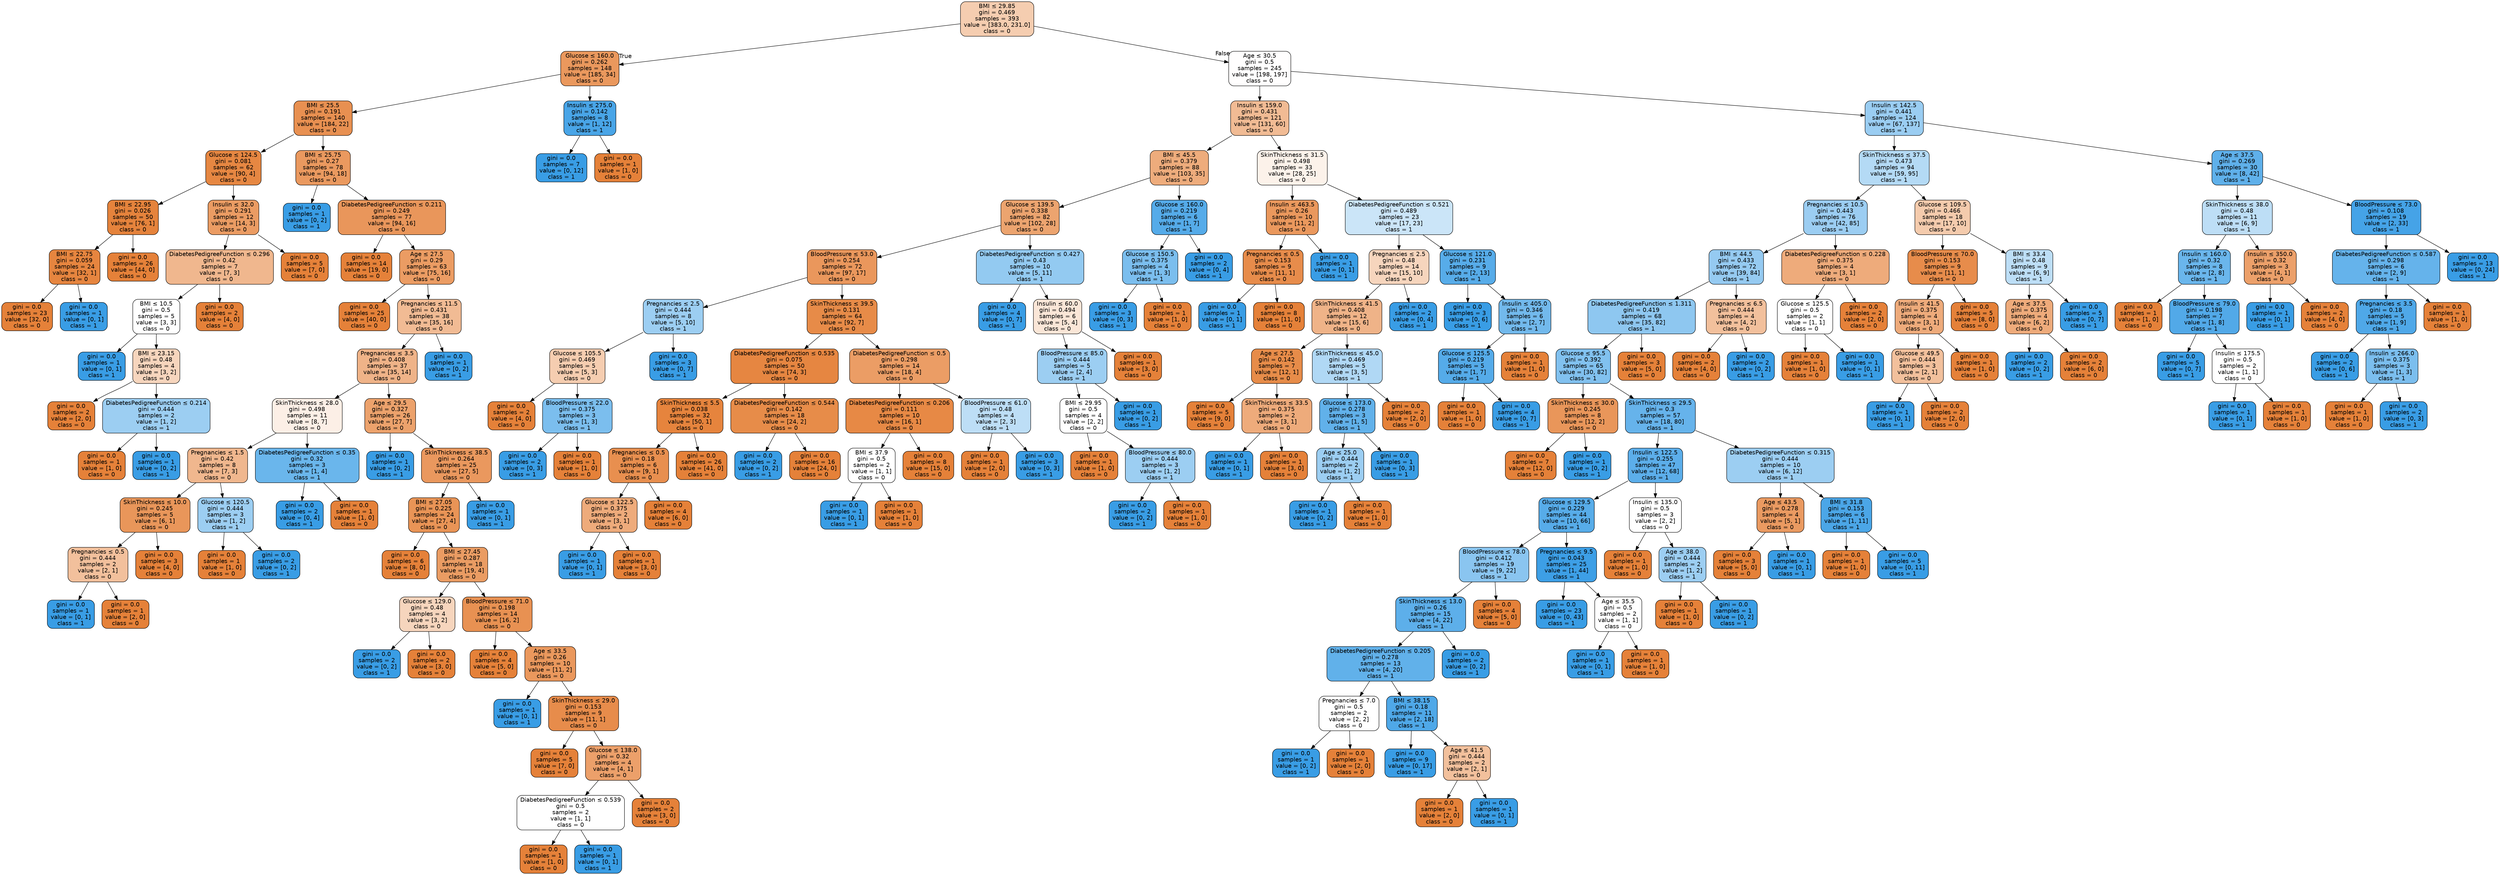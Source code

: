 digraph Tree {
node [shape=box, style="filled, rounded", color="black", fontname="helvetica"] ;
edge [fontname="helvetica"] ;
0 [label=<BMI &le; 29.85<br/>gini = 0.469<br/>samples = 393<br/>value = [383.0, 231.0]<br/>class = 0>, fillcolor="#f5cdb0"] ;
1 [label=<Glucose &le; 160.0<br/>gini = 0.262<br/>samples = 148<br/>value = [185, 34]<br/>class = 0>, fillcolor="#ea985d"] ;
0 -> 1 [labeldistance=2.5, labelangle=45, headlabel="True"] ;
2 [label=<BMI &le; 25.5<br/>gini = 0.191<br/>samples = 140<br/>value = [184, 22]<br/>class = 0>, fillcolor="#e89051"] ;
1 -> 2 ;
3 [label=<Glucose &le; 124.5<br/>gini = 0.081<br/>samples = 62<br/>value = [90, 4]<br/>class = 0>, fillcolor="#e68742"] ;
2 -> 3 ;
4 [label=<BMI &le; 22.95<br/>gini = 0.026<br/>samples = 50<br/>value = [76, 1]<br/>class = 0>, fillcolor="#e5833c"] ;
3 -> 4 ;
5 [label=<BMI &le; 22.75<br/>gini = 0.059<br/>samples = 24<br/>value = [32, 1]<br/>class = 0>, fillcolor="#e6853f"] ;
4 -> 5 ;
6 [label=<gini = 0.0<br/>samples = 23<br/>value = [32, 0]<br/>class = 0>, fillcolor="#e58139"] ;
5 -> 6 ;
7 [label=<gini = 0.0<br/>samples = 1<br/>value = [0, 1]<br/>class = 1>, fillcolor="#399de5"] ;
5 -> 7 ;
8 [label=<gini = 0.0<br/>samples = 26<br/>value = [44, 0]<br/>class = 0>, fillcolor="#e58139"] ;
4 -> 8 ;
9 [label=<Insulin &le; 32.0<br/>gini = 0.291<br/>samples = 12<br/>value = [14, 3]<br/>class = 0>, fillcolor="#eb9c63"] ;
3 -> 9 ;
10 [label=<DiabetesPedigreeFunction &le; 0.296<br/>gini = 0.42<br/>samples = 7<br/>value = [7, 3]<br/>class = 0>, fillcolor="#f0b78e"] ;
9 -> 10 ;
11 [label=<BMI &le; 10.5<br/>gini = 0.5<br/>samples = 5<br/>value = [3, 3]<br/>class = 0>, fillcolor="#ffffff"] ;
10 -> 11 ;
12 [label=<gini = 0.0<br/>samples = 1<br/>value = [0, 1]<br/>class = 1>, fillcolor="#399de5"] ;
11 -> 12 ;
13 [label=<BMI &le; 23.15<br/>gini = 0.48<br/>samples = 4<br/>value = [3, 2]<br/>class = 0>, fillcolor="#f6d5bd"] ;
11 -> 13 ;
14 [label=<gini = 0.0<br/>samples = 2<br/>value = [2, 0]<br/>class = 0>, fillcolor="#e58139"] ;
13 -> 14 ;
15 [label=<DiabetesPedigreeFunction &le; 0.214<br/>gini = 0.444<br/>samples = 2<br/>value = [1, 2]<br/>class = 1>, fillcolor="#9ccef2"] ;
13 -> 15 ;
16 [label=<gini = 0.0<br/>samples = 1<br/>value = [1, 0]<br/>class = 0>, fillcolor="#e58139"] ;
15 -> 16 ;
17 [label=<gini = 0.0<br/>samples = 1<br/>value = [0, 2]<br/>class = 1>, fillcolor="#399de5"] ;
15 -> 17 ;
18 [label=<gini = 0.0<br/>samples = 2<br/>value = [4, 0]<br/>class = 0>, fillcolor="#e58139"] ;
10 -> 18 ;
19 [label=<gini = 0.0<br/>samples = 5<br/>value = [7, 0]<br/>class = 0>, fillcolor="#e58139"] ;
9 -> 19 ;
20 [label=<BMI &le; 25.75<br/>gini = 0.27<br/>samples = 78<br/>value = [94, 18]<br/>class = 0>, fillcolor="#ea995f"] ;
2 -> 20 ;
21 [label=<gini = 0.0<br/>samples = 1<br/>value = [0, 2]<br/>class = 1>, fillcolor="#399de5"] ;
20 -> 21 ;
22 [label=<DiabetesPedigreeFunction &le; 0.211<br/>gini = 0.249<br/>samples = 77<br/>value = [94, 16]<br/>class = 0>, fillcolor="#e9965b"] ;
20 -> 22 ;
23 [label=<gini = 0.0<br/>samples = 14<br/>value = [19, 0]<br/>class = 0>, fillcolor="#e58139"] ;
22 -> 23 ;
24 [label=<Age &le; 27.5<br/>gini = 0.29<br/>samples = 63<br/>value = [75, 16]<br/>class = 0>, fillcolor="#eb9c63"] ;
22 -> 24 ;
25 [label=<gini = 0.0<br/>samples = 25<br/>value = [40, 0]<br/>class = 0>, fillcolor="#e58139"] ;
24 -> 25 ;
26 [label=<Pregnancies &le; 11.5<br/>gini = 0.431<br/>samples = 38<br/>value = [35, 16]<br/>class = 0>, fillcolor="#f1bb94"] ;
24 -> 26 ;
27 [label=<Pregnancies &le; 3.5<br/>gini = 0.408<br/>samples = 37<br/>value = [35, 14]<br/>class = 0>, fillcolor="#efb388"] ;
26 -> 27 ;
28 [label=<SkinThickness &le; 28.0<br/>gini = 0.498<br/>samples = 11<br/>value = [8, 7]<br/>class = 0>, fillcolor="#fcefe6"] ;
27 -> 28 ;
29 [label=<Pregnancies &le; 1.5<br/>gini = 0.42<br/>samples = 8<br/>value = [7, 3]<br/>class = 0>, fillcolor="#f0b78e"] ;
28 -> 29 ;
30 [label=<SkinThickness &le; 10.0<br/>gini = 0.245<br/>samples = 5<br/>value = [6, 1]<br/>class = 0>, fillcolor="#e9965a"] ;
29 -> 30 ;
31 [label=<Pregnancies &le; 0.5<br/>gini = 0.444<br/>samples = 2<br/>value = [2, 1]<br/>class = 0>, fillcolor="#f2c09c"] ;
30 -> 31 ;
32 [label=<gini = 0.0<br/>samples = 1<br/>value = [0, 1]<br/>class = 1>, fillcolor="#399de5"] ;
31 -> 32 ;
33 [label=<gini = 0.0<br/>samples = 1<br/>value = [2, 0]<br/>class = 0>, fillcolor="#e58139"] ;
31 -> 33 ;
34 [label=<gini = 0.0<br/>samples = 3<br/>value = [4, 0]<br/>class = 0>, fillcolor="#e58139"] ;
30 -> 34 ;
35 [label=<Glucose &le; 120.5<br/>gini = 0.444<br/>samples = 3<br/>value = [1, 2]<br/>class = 1>, fillcolor="#9ccef2"] ;
29 -> 35 ;
36 [label=<gini = 0.0<br/>samples = 1<br/>value = [1, 0]<br/>class = 0>, fillcolor="#e58139"] ;
35 -> 36 ;
37 [label=<gini = 0.0<br/>samples = 2<br/>value = [0, 2]<br/>class = 1>, fillcolor="#399de5"] ;
35 -> 37 ;
38 [label=<DiabetesPedigreeFunction &le; 0.35<br/>gini = 0.32<br/>samples = 3<br/>value = [1, 4]<br/>class = 1>, fillcolor="#6ab6ec"] ;
28 -> 38 ;
39 [label=<gini = 0.0<br/>samples = 2<br/>value = [0, 4]<br/>class = 1>, fillcolor="#399de5"] ;
38 -> 39 ;
40 [label=<gini = 0.0<br/>samples = 1<br/>value = [1, 0]<br/>class = 0>, fillcolor="#e58139"] ;
38 -> 40 ;
41 [label=<Age &le; 29.5<br/>gini = 0.327<br/>samples = 26<br/>value = [27, 7]<br/>class = 0>, fillcolor="#eca26c"] ;
27 -> 41 ;
42 [label=<gini = 0.0<br/>samples = 1<br/>value = [0, 2]<br/>class = 1>, fillcolor="#399de5"] ;
41 -> 42 ;
43 [label=<SkinThickness &le; 38.5<br/>gini = 0.264<br/>samples = 25<br/>value = [27, 5]<br/>class = 0>, fillcolor="#ea985e"] ;
41 -> 43 ;
44 [label=<BMI &le; 27.05<br/>gini = 0.225<br/>samples = 24<br/>value = [27, 4]<br/>class = 0>, fillcolor="#e99456"] ;
43 -> 44 ;
45 [label=<gini = 0.0<br/>samples = 6<br/>value = [8, 0]<br/>class = 0>, fillcolor="#e58139"] ;
44 -> 45 ;
46 [label=<BMI &le; 27.45<br/>gini = 0.287<br/>samples = 18<br/>value = [19, 4]<br/>class = 0>, fillcolor="#ea9c63"] ;
44 -> 46 ;
47 [label=<Glucose &le; 129.0<br/>gini = 0.48<br/>samples = 4<br/>value = [3, 2]<br/>class = 0>, fillcolor="#f6d5bd"] ;
46 -> 47 ;
48 [label=<gini = 0.0<br/>samples = 2<br/>value = [0, 2]<br/>class = 1>, fillcolor="#399de5"] ;
47 -> 48 ;
49 [label=<gini = 0.0<br/>samples = 2<br/>value = [3, 0]<br/>class = 0>, fillcolor="#e58139"] ;
47 -> 49 ;
50 [label=<BloodPressure &le; 71.0<br/>gini = 0.198<br/>samples = 14<br/>value = [16, 2]<br/>class = 0>, fillcolor="#e89152"] ;
46 -> 50 ;
51 [label=<gini = 0.0<br/>samples = 4<br/>value = [5, 0]<br/>class = 0>, fillcolor="#e58139"] ;
50 -> 51 ;
52 [label=<Age &le; 33.5<br/>gini = 0.26<br/>samples = 10<br/>value = [11, 2]<br/>class = 0>, fillcolor="#ea985d"] ;
50 -> 52 ;
53 [label=<gini = 0.0<br/>samples = 1<br/>value = [0, 1]<br/>class = 1>, fillcolor="#399de5"] ;
52 -> 53 ;
54 [label=<SkinThickness &le; 29.0<br/>gini = 0.153<br/>samples = 9<br/>value = [11, 1]<br/>class = 0>, fillcolor="#e78c4b"] ;
52 -> 54 ;
55 [label=<gini = 0.0<br/>samples = 5<br/>value = [7, 0]<br/>class = 0>, fillcolor="#e58139"] ;
54 -> 55 ;
56 [label=<Glucose &le; 138.0<br/>gini = 0.32<br/>samples = 4<br/>value = [4, 1]<br/>class = 0>, fillcolor="#eca06a"] ;
54 -> 56 ;
57 [label=<DiabetesPedigreeFunction &le; 0.539<br/>gini = 0.5<br/>samples = 2<br/>value = [1, 1]<br/>class = 0>, fillcolor="#ffffff"] ;
56 -> 57 ;
58 [label=<gini = 0.0<br/>samples = 1<br/>value = [1, 0]<br/>class = 0>, fillcolor="#e58139"] ;
57 -> 58 ;
59 [label=<gini = 0.0<br/>samples = 1<br/>value = [0, 1]<br/>class = 1>, fillcolor="#399de5"] ;
57 -> 59 ;
60 [label=<gini = 0.0<br/>samples = 2<br/>value = [3, 0]<br/>class = 0>, fillcolor="#e58139"] ;
56 -> 60 ;
61 [label=<gini = 0.0<br/>samples = 1<br/>value = [0, 1]<br/>class = 1>, fillcolor="#399de5"] ;
43 -> 61 ;
62 [label=<gini = 0.0<br/>samples = 1<br/>value = [0, 2]<br/>class = 1>, fillcolor="#399de5"] ;
26 -> 62 ;
63 [label=<Insulin &le; 275.0<br/>gini = 0.142<br/>samples = 8<br/>value = [1, 12]<br/>class = 1>, fillcolor="#49a5e7"] ;
1 -> 63 ;
64 [label=<gini = 0.0<br/>samples = 7<br/>value = [0, 12]<br/>class = 1>, fillcolor="#399de5"] ;
63 -> 64 ;
65 [label=<gini = 0.0<br/>samples = 1<br/>value = [1, 0]<br/>class = 0>, fillcolor="#e58139"] ;
63 -> 65 ;
66 [label=<Age &le; 30.5<br/>gini = 0.5<br/>samples = 245<br/>value = [198, 197]<br/>class = 0>, fillcolor="#fffefe"] ;
0 -> 66 [labeldistance=2.5, labelangle=-45, headlabel="False"] ;
67 [label=<Insulin &le; 159.0<br/>gini = 0.431<br/>samples = 121<br/>value = [131, 60]<br/>class = 0>, fillcolor="#f1bb94"] ;
66 -> 67 ;
68 [label=<BMI &le; 45.5<br/>gini = 0.379<br/>samples = 88<br/>value = [103, 35]<br/>class = 0>, fillcolor="#eeac7c"] ;
67 -> 68 ;
69 [label=<Glucose &le; 139.5<br/>gini = 0.338<br/>samples = 82<br/>value = [102, 28]<br/>class = 0>, fillcolor="#eca46f"] ;
68 -> 69 ;
70 [label=<BloodPressure &le; 53.0<br/>gini = 0.254<br/>samples = 72<br/>value = [97, 17]<br/>class = 0>, fillcolor="#ea975c"] ;
69 -> 70 ;
71 [label=<Pregnancies &le; 2.5<br/>gini = 0.444<br/>samples = 8<br/>value = [5, 10]<br/>class = 1>, fillcolor="#9ccef2"] ;
70 -> 71 ;
72 [label=<Glucose &le; 105.5<br/>gini = 0.469<br/>samples = 5<br/>value = [5, 3]<br/>class = 0>, fillcolor="#f5cdb0"] ;
71 -> 72 ;
73 [label=<gini = 0.0<br/>samples = 2<br/>value = [4, 0]<br/>class = 0>, fillcolor="#e58139"] ;
72 -> 73 ;
74 [label=<BloodPressure &le; 22.0<br/>gini = 0.375<br/>samples = 3<br/>value = [1, 3]<br/>class = 1>, fillcolor="#7bbeee"] ;
72 -> 74 ;
75 [label=<gini = 0.0<br/>samples = 2<br/>value = [0, 3]<br/>class = 1>, fillcolor="#399de5"] ;
74 -> 75 ;
76 [label=<gini = 0.0<br/>samples = 1<br/>value = [1, 0]<br/>class = 0>, fillcolor="#e58139"] ;
74 -> 76 ;
77 [label=<gini = 0.0<br/>samples = 3<br/>value = [0, 7]<br/>class = 1>, fillcolor="#399de5"] ;
71 -> 77 ;
78 [label=<SkinThickness &le; 39.5<br/>gini = 0.131<br/>samples = 64<br/>value = [92, 7]<br/>class = 0>, fillcolor="#e78b48"] ;
70 -> 78 ;
79 [label=<DiabetesPedigreeFunction &le; 0.535<br/>gini = 0.075<br/>samples = 50<br/>value = [74, 3]<br/>class = 0>, fillcolor="#e68641"] ;
78 -> 79 ;
80 [label=<SkinThickness &le; 5.5<br/>gini = 0.038<br/>samples = 32<br/>value = [50, 1]<br/>class = 0>, fillcolor="#e6843d"] ;
79 -> 80 ;
81 [label=<Pregnancies &le; 0.5<br/>gini = 0.18<br/>samples = 6<br/>value = [9, 1]<br/>class = 0>, fillcolor="#e88f4f"] ;
80 -> 81 ;
82 [label=<Glucose &le; 122.5<br/>gini = 0.375<br/>samples = 2<br/>value = [3, 1]<br/>class = 0>, fillcolor="#eeab7b"] ;
81 -> 82 ;
83 [label=<gini = 0.0<br/>samples = 1<br/>value = [0, 1]<br/>class = 1>, fillcolor="#399de5"] ;
82 -> 83 ;
84 [label=<gini = 0.0<br/>samples = 1<br/>value = [3, 0]<br/>class = 0>, fillcolor="#e58139"] ;
82 -> 84 ;
85 [label=<gini = 0.0<br/>samples = 4<br/>value = [6, 0]<br/>class = 0>, fillcolor="#e58139"] ;
81 -> 85 ;
86 [label=<gini = 0.0<br/>samples = 26<br/>value = [41, 0]<br/>class = 0>, fillcolor="#e58139"] ;
80 -> 86 ;
87 [label=<DiabetesPedigreeFunction &le; 0.544<br/>gini = 0.142<br/>samples = 18<br/>value = [24, 2]<br/>class = 0>, fillcolor="#e78c49"] ;
79 -> 87 ;
88 [label=<gini = 0.0<br/>samples = 2<br/>value = [0, 2]<br/>class = 1>, fillcolor="#399de5"] ;
87 -> 88 ;
89 [label=<gini = 0.0<br/>samples = 16<br/>value = [24, 0]<br/>class = 0>, fillcolor="#e58139"] ;
87 -> 89 ;
90 [label=<DiabetesPedigreeFunction &le; 0.5<br/>gini = 0.298<br/>samples = 14<br/>value = [18, 4]<br/>class = 0>, fillcolor="#eb9d65"] ;
78 -> 90 ;
91 [label=<DiabetesPedigreeFunction &le; 0.206<br/>gini = 0.111<br/>samples = 10<br/>value = [16, 1]<br/>class = 0>, fillcolor="#e78945"] ;
90 -> 91 ;
92 [label=<BMI &le; 37.9<br/>gini = 0.5<br/>samples = 2<br/>value = [1, 1]<br/>class = 0>, fillcolor="#ffffff"] ;
91 -> 92 ;
93 [label=<gini = 0.0<br/>samples = 1<br/>value = [0, 1]<br/>class = 1>, fillcolor="#399de5"] ;
92 -> 93 ;
94 [label=<gini = 0.0<br/>samples = 1<br/>value = [1, 0]<br/>class = 0>, fillcolor="#e58139"] ;
92 -> 94 ;
95 [label=<gini = 0.0<br/>samples = 8<br/>value = [15, 0]<br/>class = 0>, fillcolor="#e58139"] ;
91 -> 95 ;
96 [label=<BloodPressure &le; 61.0<br/>gini = 0.48<br/>samples = 4<br/>value = [2, 3]<br/>class = 1>, fillcolor="#bddef6"] ;
90 -> 96 ;
97 [label=<gini = 0.0<br/>samples = 1<br/>value = [2, 0]<br/>class = 0>, fillcolor="#e58139"] ;
96 -> 97 ;
98 [label=<gini = 0.0<br/>samples = 3<br/>value = [0, 3]<br/>class = 1>, fillcolor="#399de5"] ;
96 -> 98 ;
99 [label=<DiabetesPedigreeFunction &le; 0.427<br/>gini = 0.43<br/>samples = 10<br/>value = [5, 11]<br/>class = 1>, fillcolor="#93caf1"] ;
69 -> 99 ;
100 [label=<gini = 0.0<br/>samples = 4<br/>value = [0, 7]<br/>class = 1>, fillcolor="#399de5"] ;
99 -> 100 ;
101 [label=<Insulin &le; 60.0<br/>gini = 0.494<br/>samples = 6<br/>value = [5, 4]<br/>class = 0>, fillcolor="#fae6d7"] ;
99 -> 101 ;
102 [label=<BloodPressure &le; 85.0<br/>gini = 0.444<br/>samples = 5<br/>value = [2, 4]<br/>class = 1>, fillcolor="#9ccef2"] ;
101 -> 102 ;
103 [label=<BMI &le; 29.95<br/>gini = 0.5<br/>samples = 4<br/>value = [2, 2]<br/>class = 0>, fillcolor="#ffffff"] ;
102 -> 103 ;
104 [label=<gini = 0.0<br/>samples = 1<br/>value = [1, 0]<br/>class = 0>, fillcolor="#e58139"] ;
103 -> 104 ;
105 [label=<BloodPressure &le; 80.0<br/>gini = 0.444<br/>samples = 3<br/>value = [1, 2]<br/>class = 1>, fillcolor="#9ccef2"] ;
103 -> 105 ;
106 [label=<gini = 0.0<br/>samples = 2<br/>value = [0, 2]<br/>class = 1>, fillcolor="#399de5"] ;
105 -> 106 ;
107 [label=<gini = 0.0<br/>samples = 1<br/>value = [1, 0]<br/>class = 0>, fillcolor="#e58139"] ;
105 -> 107 ;
108 [label=<gini = 0.0<br/>samples = 1<br/>value = [0, 2]<br/>class = 1>, fillcolor="#399de5"] ;
102 -> 108 ;
109 [label=<gini = 0.0<br/>samples = 1<br/>value = [3, 0]<br/>class = 0>, fillcolor="#e58139"] ;
101 -> 109 ;
110 [label=<Glucose &le; 160.0<br/>gini = 0.219<br/>samples = 6<br/>value = [1, 7]<br/>class = 1>, fillcolor="#55abe9"] ;
68 -> 110 ;
111 [label=<Glucose &le; 150.5<br/>gini = 0.375<br/>samples = 4<br/>value = [1, 3]<br/>class = 1>, fillcolor="#7bbeee"] ;
110 -> 111 ;
112 [label=<gini = 0.0<br/>samples = 3<br/>value = [0, 3]<br/>class = 1>, fillcolor="#399de5"] ;
111 -> 112 ;
113 [label=<gini = 0.0<br/>samples = 1<br/>value = [1, 0]<br/>class = 0>, fillcolor="#e58139"] ;
111 -> 113 ;
114 [label=<gini = 0.0<br/>samples = 2<br/>value = [0, 4]<br/>class = 1>, fillcolor="#399de5"] ;
110 -> 114 ;
115 [label=<SkinThickness &le; 31.5<br/>gini = 0.498<br/>samples = 33<br/>value = [28, 25]<br/>class = 0>, fillcolor="#fcf2ea"] ;
67 -> 115 ;
116 [label=<Insulin &le; 463.5<br/>gini = 0.26<br/>samples = 10<br/>value = [11, 2]<br/>class = 0>, fillcolor="#ea985d"] ;
115 -> 116 ;
117 [label=<Pregnancies &le; 0.5<br/>gini = 0.153<br/>samples = 9<br/>value = [11, 1]<br/>class = 0>, fillcolor="#e78c4b"] ;
116 -> 117 ;
118 [label=<gini = 0.0<br/>samples = 1<br/>value = [0, 1]<br/>class = 1>, fillcolor="#399de5"] ;
117 -> 118 ;
119 [label=<gini = 0.0<br/>samples = 8<br/>value = [11, 0]<br/>class = 0>, fillcolor="#e58139"] ;
117 -> 119 ;
120 [label=<gini = 0.0<br/>samples = 1<br/>value = [0, 1]<br/>class = 1>, fillcolor="#399de5"] ;
116 -> 120 ;
121 [label=<DiabetesPedigreeFunction &le; 0.521<br/>gini = 0.489<br/>samples = 23<br/>value = [17, 23]<br/>class = 1>, fillcolor="#cbe5f8"] ;
115 -> 121 ;
122 [label=<Pregnancies &le; 2.5<br/>gini = 0.48<br/>samples = 14<br/>value = [15, 10]<br/>class = 0>, fillcolor="#f6d5bd"] ;
121 -> 122 ;
123 [label=<SkinThickness &le; 41.5<br/>gini = 0.408<br/>samples = 12<br/>value = [15, 6]<br/>class = 0>, fillcolor="#efb388"] ;
122 -> 123 ;
124 [label=<Age &le; 27.5<br/>gini = 0.142<br/>samples = 7<br/>value = [12, 1]<br/>class = 0>, fillcolor="#e78c49"] ;
123 -> 124 ;
125 [label=<gini = 0.0<br/>samples = 5<br/>value = [9, 0]<br/>class = 0>, fillcolor="#e58139"] ;
124 -> 125 ;
126 [label=<SkinThickness &le; 33.5<br/>gini = 0.375<br/>samples = 2<br/>value = [3, 1]<br/>class = 0>, fillcolor="#eeab7b"] ;
124 -> 126 ;
127 [label=<gini = 0.0<br/>samples = 1<br/>value = [0, 1]<br/>class = 1>, fillcolor="#399de5"] ;
126 -> 127 ;
128 [label=<gini = 0.0<br/>samples = 1<br/>value = [3, 0]<br/>class = 0>, fillcolor="#e58139"] ;
126 -> 128 ;
129 [label=<SkinThickness &le; 45.0<br/>gini = 0.469<br/>samples = 5<br/>value = [3, 5]<br/>class = 1>, fillcolor="#b0d8f5"] ;
123 -> 129 ;
130 [label=<Glucose &le; 173.0<br/>gini = 0.278<br/>samples = 3<br/>value = [1, 5]<br/>class = 1>, fillcolor="#61b1ea"] ;
129 -> 130 ;
131 [label=<Age &le; 25.0<br/>gini = 0.444<br/>samples = 2<br/>value = [1, 2]<br/>class = 1>, fillcolor="#9ccef2"] ;
130 -> 131 ;
132 [label=<gini = 0.0<br/>samples = 1<br/>value = [0, 2]<br/>class = 1>, fillcolor="#399de5"] ;
131 -> 132 ;
133 [label=<gini = 0.0<br/>samples = 1<br/>value = [1, 0]<br/>class = 0>, fillcolor="#e58139"] ;
131 -> 133 ;
134 [label=<gini = 0.0<br/>samples = 1<br/>value = [0, 3]<br/>class = 1>, fillcolor="#399de5"] ;
130 -> 134 ;
135 [label=<gini = 0.0<br/>samples = 2<br/>value = [2, 0]<br/>class = 0>, fillcolor="#e58139"] ;
129 -> 135 ;
136 [label=<gini = 0.0<br/>samples = 2<br/>value = [0, 4]<br/>class = 1>, fillcolor="#399de5"] ;
122 -> 136 ;
137 [label=<Glucose &le; 121.0<br/>gini = 0.231<br/>samples = 9<br/>value = [2, 13]<br/>class = 1>, fillcolor="#57ace9"] ;
121 -> 137 ;
138 [label=<gini = 0.0<br/>samples = 3<br/>value = [0, 6]<br/>class = 1>, fillcolor="#399de5"] ;
137 -> 138 ;
139 [label=<Insulin &le; 405.0<br/>gini = 0.346<br/>samples = 6<br/>value = [2, 7]<br/>class = 1>, fillcolor="#72b9ec"] ;
137 -> 139 ;
140 [label=<Glucose &le; 125.5<br/>gini = 0.219<br/>samples = 5<br/>value = [1, 7]<br/>class = 1>, fillcolor="#55abe9"] ;
139 -> 140 ;
141 [label=<gini = 0.0<br/>samples = 1<br/>value = [1, 0]<br/>class = 0>, fillcolor="#e58139"] ;
140 -> 141 ;
142 [label=<gini = 0.0<br/>samples = 4<br/>value = [0, 7]<br/>class = 1>, fillcolor="#399de5"] ;
140 -> 142 ;
143 [label=<gini = 0.0<br/>samples = 1<br/>value = [1, 0]<br/>class = 0>, fillcolor="#e58139"] ;
139 -> 143 ;
144 [label=<Insulin &le; 142.5<br/>gini = 0.441<br/>samples = 124<br/>value = [67, 137]<br/>class = 1>, fillcolor="#9acdf2"] ;
66 -> 144 ;
145 [label=<SkinThickness &le; 37.5<br/>gini = 0.473<br/>samples = 94<br/>value = [59, 95]<br/>class = 1>, fillcolor="#b4daf5"] ;
144 -> 145 ;
146 [label=<Pregnancies &le; 10.5<br/>gini = 0.443<br/>samples = 76<br/>value = [42, 85]<br/>class = 1>, fillcolor="#9bcdf2"] ;
145 -> 146 ;
147 [label=<BMI &le; 44.5<br/>gini = 0.433<br/>samples = 72<br/>value = [39, 84]<br/>class = 1>, fillcolor="#95caf1"] ;
146 -> 147 ;
148 [label=<DiabetesPedigreeFunction &le; 1.311<br/>gini = 0.419<br/>samples = 68<br/>value = [35, 82]<br/>class = 1>, fillcolor="#8ec7f0"] ;
147 -> 148 ;
149 [label=<Glucose &le; 95.5<br/>gini = 0.392<br/>samples = 65<br/>value = [30, 82]<br/>class = 1>, fillcolor="#81c1ef"] ;
148 -> 149 ;
150 [label=<SkinThickness &le; 30.0<br/>gini = 0.245<br/>samples = 8<br/>value = [12, 2]<br/>class = 0>, fillcolor="#e9965a"] ;
149 -> 150 ;
151 [label=<gini = 0.0<br/>samples = 7<br/>value = [12, 0]<br/>class = 0>, fillcolor="#e58139"] ;
150 -> 151 ;
152 [label=<gini = 0.0<br/>samples = 1<br/>value = [0, 2]<br/>class = 1>, fillcolor="#399de5"] ;
150 -> 152 ;
153 [label=<SkinThickness &le; 29.5<br/>gini = 0.3<br/>samples = 57<br/>value = [18, 80]<br/>class = 1>, fillcolor="#66b3eb"] ;
149 -> 153 ;
154 [label=<Insulin &le; 122.5<br/>gini = 0.255<br/>samples = 47<br/>value = [12, 68]<br/>class = 1>, fillcolor="#5caeea"] ;
153 -> 154 ;
155 [label=<Glucose &le; 129.5<br/>gini = 0.229<br/>samples = 44<br/>value = [10, 66]<br/>class = 1>, fillcolor="#57ace9"] ;
154 -> 155 ;
156 [label=<BloodPressure &le; 78.0<br/>gini = 0.412<br/>samples = 19<br/>value = [9, 22]<br/>class = 1>, fillcolor="#8ac5f0"] ;
155 -> 156 ;
157 [label=<SkinThickness &le; 13.0<br/>gini = 0.26<br/>samples = 15<br/>value = [4, 22]<br/>class = 1>, fillcolor="#5dafea"] ;
156 -> 157 ;
158 [label=<DiabetesPedigreeFunction &le; 0.205<br/>gini = 0.278<br/>samples = 13<br/>value = [4, 20]<br/>class = 1>, fillcolor="#61b1ea"] ;
157 -> 158 ;
159 [label=<Pregnancies &le; 7.0<br/>gini = 0.5<br/>samples = 2<br/>value = [2, 2]<br/>class = 0>, fillcolor="#ffffff"] ;
158 -> 159 ;
160 [label=<gini = 0.0<br/>samples = 1<br/>value = [0, 2]<br/>class = 1>, fillcolor="#399de5"] ;
159 -> 160 ;
161 [label=<gini = 0.0<br/>samples = 1<br/>value = [2, 0]<br/>class = 0>, fillcolor="#e58139"] ;
159 -> 161 ;
162 [label=<BMI &le; 38.15<br/>gini = 0.18<br/>samples = 11<br/>value = [2, 18]<br/>class = 1>, fillcolor="#4fa8e8"] ;
158 -> 162 ;
163 [label=<gini = 0.0<br/>samples = 9<br/>value = [0, 17]<br/>class = 1>, fillcolor="#399de5"] ;
162 -> 163 ;
164 [label=<Age &le; 41.5<br/>gini = 0.444<br/>samples = 2<br/>value = [2, 1]<br/>class = 0>, fillcolor="#f2c09c"] ;
162 -> 164 ;
165 [label=<gini = 0.0<br/>samples = 1<br/>value = [2, 0]<br/>class = 0>, fillcolor="#e58139"] ;
164 -> 165 ;
166 [label=<gini = 0.0<br/>samples = 1<br/>value = [0, 1]<br/>class = 1>, fillcolor="#399de5"] ;
164 -> 166 ;
167 [label=<gini = 0.0<br/>samples = 2<br/>value = [0, 2]<br/>class = 1>, fillcolor="#399de5"] ;
157 -> 167 ;
168 [label=<gini = 0.0<br/>samples = 4<br/>value = [5, 0]<br/>class = 0>, fillcolor="#e58139"] ;
156 -> 168 ;
169 [label=<Pregnancies &le; 9.5<br/>gini = 0.043<br/>samples = 25<br/>value = [1, 44]<br/>class = 1>, fillcolor="#3d9fe6"] ;
155 -> 169 ;
170 [label=<gini = 0.0<br/>samples = 23<br/>value = [0, 43]<br/>class = 1>, fillcolor="#399de5"] ;
169 -> 170 ;
171 [label=<Age &le; 35.5<br/>gini = 0.5<br/>samples = 2<br/>value = [1, 1]<br/>class = 0>, fillcolor="#ffffff"] ;
169 -> 171 ;
172 [label=<gini = 0.0<br/>samples = 1<br/>value = [0, 1]<br/>class = 1>, fillcolor="#399de5"] ;
171 -> 172 ;
173 [label=<gini = 0.0<br/>samples = 1<br/>value = [1, 0]<br/>class = 0>, fillcolor="#e58139"] ;
171 -> 173 ;
174 [label=<Insulin &le; 135.0<br/>gini = 0.5<br/>samples = 3<br/>value = [2, 2]<br/>class = 0>, fillcolor="#ffffff"] ;
154 -> 174 ;
175 [label=<gini = 0.0<br/>samples = 1<br/>value = [1, 0]<br/>class = 0>, fillcolor="#e58139"] ;
174 -> 175 ;
176 [label=<Age &le; 38.0<br/>gini = 0.444<br/>samples = 2<br/>value = [1, 2]<br/>class = 1>, fillcolor="#9ccef2"] ;
174 -> 176 ;
177 [label=<gini = 0.0<br/>samples = 1<br/>value = [1, 0]<br/>class = 0>, fillcolor="#e58139"] ;
176 -> 177 ;
178 [label=<gini = 0.0<br/>samples = 1<br/>value = [0, 2]<br/>class = 1>, fillcolor="#399de5"] ;
176 -> 178 ;
179 [label=<DiabetesPedigreeFunction &le; 0.315<br/>gini = 0.444<br/>samples = 10<br/>value = [6, 12]<br/>class = 1>, fillcolor="#9ccef2"] ;
153 -> 179 ;
180 [label=<Age &le; 43.5<br/>gini = 0.278<br/>samples = 4<br/>value = [5, 1]<br/>class = 0>, fillcolor="#ea9a61"] ;
179 -> 180 ;
181 [label=<gini = 0.0<br/>samples = 3<br/>value = [5, 0]<br/>class = 0>, fillcolor="#e58139"] ;
180 -> 181 ;
182 [label=<gini = 0.0<br/>samples = 1<br/>value = [0, 1]<br/>class = 1>, fillcolor="#399de5"] ;
180 -> 182 ;
183 [label=<BMI &le; 31.8<br/>gini = 0.153<br/>samples = 6<br/>value = [1, 11]<br/>class = 1>, fillcolor="#4ba6e7"] ;
179 -> 183 ;
184 [label=<gini = 0.0<br/>samples = 1<br/>value = [1, 0]<br/>class = 0>, fillcolor="#e58139"] ;
183 -> 184 ;
185 [label=<gini = 0.0<br/>samples = 5<br/>value = [0, 11]<br/>class = 1>, fillcolor="#399de5"] ;
183 -> 185 ;
186 [label=<gini = 0.0<br/>samples = 3<br/>value = [5, 0]<br/>class = 0>, fillcolor="#e58139"] ;
148 -> 186 ;
187 [label=<Pregnancies &le; 6.5<br/>gini = 0.444<br/>samples = 4<br/>value = [4, 2]<br/>class = 0>, fillcolor="#f2c09c"] ;
147 -> 187 ;
188 [label=<gini = 0.0<br/>samples = 2<br/>value = [4, 0]<br/>class = 0>, fillcolor="#e58139"] ;
187 -> 188 ;
189 [label=<gini = 0.0<br/>samples = 2<br/>value = [0, 2]<br/>class = 1>, fillcolor="#399de5"] ;
187 -> 189 ;
190 [label=<DiabetesPedigreeFunction &le; 0.228<br/>gini = 0.375<br/>samples = 4<br/>value = [3, 1]<br/>class = 0>, fillcolor="#eeab7b"] ;
146 -> 190 ;
191 [label=<Glucose &le; 125.5<br/>gini = 0.5<br/>samples = 2<br/>value = [1, 1]<br/>class = 0>, fillcolor="#ffffff"] ;
190 -> 191 ;
192 [label=<gini = 0.0<br/>samples = 1<br/>value = [1, 0]<br/>class = 0>, fillcolor="#e58139"] ;
191 -> 192 ;
193 [label=<gini = 0.0<br/>samples = 1<br/>value = [0, 1]<br/>class = 1>, fillcolor="#399de5"] ;
191 -> 193 ;
194 [label=<gini = 0.0<br/>samples = 2<br/>value = [2, 0]<br/>class = 0>, fillcolor="#e58139"] ;
190 -> 194 ;
195 [label=<Glucose &le; 109.5<br/>gini = 0.466<br/>samples = 18<br/>value = [17, 10]<br/>class = 0>, fillcolor="#f4cbad"] ;
145 -> 195 ;
196 [label=<BloodPressure &le; 70.0<br/>gini = 0.153<br/>samples = 9<br/>value = [11, 1]<br/>class = 0>, fillcolor="#e78c4b"] ;
195 -> 196 ;
197 [label=<Insulin &le; 41.5<br/>gini = 0.375<br/>samples = 4<br/>value = [3, 1]<br/>class = 0>, fillcolor="#eeab7b"] ;
196 -> 197 ;
198 [label=<Glucose &le; 49.5<br/>gini = 0.444<br/>samples = 3<br/>value = [2, 1]<br/>class = 0>, fillcolor="#f2c09c"] ;
197 -> 198 ;
199 [label=<gini = 0.0<br/>samples = 1<br/>value = [0, 1]<br/>class = 1>, fillcolor="#399de5"] ;
198 -> 199 ;
200 [label=<gini = 0.0<br/>samples = 2<br/>value = [2, 0]<br/>class = 0>, fillcolor="#e58139"] ;
198 -> 200 ;
201 [label=<gini = 0.0<br/>samples = 1<br/>value = [1, 0]<br/>class = 0>, fillcolor="#e58139"] ;
197 -> 201 ;
202 [label=<gini = 0.0<br/>samples = 5<br/>value = [8, 0]<br/>class = 0>, fillcolor="#e58139"] ;
196 -> 202 ;
203 [label=<BMI &le; 33.4<br/>gini = 0.48<br/>samples = 9<br/>value = [6, 9]<br/>class = 1>, fillcolor="#bddef6"] ;
195 -> 203 ;
204 [label=<Age &le; 37.5<br/>gini = 0.375<br/>samples = 4<br/>value = [6, 2]<br/>class = 0>, fillcolor="#eeab7b"] ;
203 -> 204 ;
205 [label=<gini = 0.0<br/>samples = 2<br/>value = [0, 2]<br/>class = 1>, fillcolor="#399de5"] ;
204 -> 205 ;
206 [label=<gini = 0.0<br/>samples = 2<br/>value = [6, 0]<br/>class = 0>, fillcolor="#e58139"] ;
204 -> 206 ;
207 [label=<gini = 0.0<br/>samples = 5<br/>value = [0, 7]<br/>class = 1>, fillcolor="#399de5"] ;
203 -> 207 ;
208 [label=<Age &le; 37.5<br/>gini = 0.269<br/>samples = 30<br/>value = [8, 42]<br/>class = 1>, fillcolor="#5fb0ea"] ;
144 -> 208 ;
209 [label=<SkinThickness &le; 38.0<br/>gini = 0.48<br/>samples = 11<br/>value = [6, 9]<br/>class = 1>, fillcolor="#bddef6"] ;
208 -> 209 ;
210 [label=<Insulin &le; 160.0<br/>gini = 0.32<br/>samples = 8<br/>value = [2, 8]<br/>class = 1>, fillcolor="#6ab6ec"] ;
209 -> 210 ;
211 [label=<gini = 0.0<br/>samples = 1<br/>value = [1, 0]<br/>class = 0>, fillcolor="#e58139"] ;
210 -> 211 ;
212 [label=<BloodPressure &le; 79.0<br/>gini = 0.198<br/>samples = 7<br/>value = [1, 8]<br/>class = 1>, fillcolor="#52a9e8"] ;
210 -> 212 ;
213 [label=<gini = 0.0<br/>samples = 5<br/>value = [0, 7]<br/>class = 1>, fillcolor="#399de5"] ;
212 -> 213 ;
214 [label=<Insulin &le; 175.5<br/>gini = 0.5<br/>samples = 2<br/>value = [1, 1]<br/>class = 0>, fillcolor="#ffffff"] ;
212 -> 214 ;
215 [label=<gini = 0.0<br/>samples = 1<br/>value = [0, 1]<br/>class = 1>, fillcolor="#399de5"] ;
214 -> 215 ;
216 [label=<gini = 0.0<br/>samples = 1<br/>value = [1, 0]<br/>class = 0>, fillcolor="#e58139"] ;
214 -> 216 ;
217 [label=<Insulin &le; 350.0<br/>gini = 0.32<br/>samples = 3<br/>value = [4, 1]<br/>class = 0>, fillcolor="#eca06a"] ;
209 -> 217 ;
218 [label=<gini = 0.0<br/>samples = 1<br/>value = [0, 1]<br/>class = 1>, fillcolor="#399de5"] ;
217 -> 218 ;
219 [label=<gini = 0.0<br/>samples = 2<br/>value = [4, 0]<br/>class = 0>, fillcolor="#e58139"] ;
217 -> 219 ;
220 [label=<BloodPressure &le; 73.0<br/>gini = 0.108<br/>samples = 19<br/>value = [2, 33]<br/>class = 1>, fillcolor="#45a3e7"] ;
208 -> 220 ;
221 [label=<DiabetesPedigreeFunction &le; 0.587<br/>gini = 0.298<br/>samples = 6<br/>value = [2, 9]<br/>class = 1>, fillcolor="#65b3eb"] ;
220 -> 221 ;
222 [label=<Pregnancies &le; 3.5<br/>gini = 0.18<br/>samples = 5<br/>value = [1, 9]<br/>class = 1>, fillcolor="#4fa8e8"] ;
221 -> 222 ;
223 [label=<gini = 0.0<br/>samples = 2<br/>value = [0, 6]<br/>class = 1>, fillcolor="#399de5"] ;
222 -> 223 ;
224 [label=<Insulin &le; 266.0<br/>gini = 0.375<br/>samples = 3<br/>value = [1, 3]<br/>class = 1>, fillcolor="#7bbeee"] ;
222 -> 224 ;
225 [label=<gini = 0.0<br/>samples = 1<br/>value = [1, 0]<br/>class = 0>, fillcolor="#e58139"] ;
224 -> 225 ;
226 [label=<gini = 0.0<br/>samples = 2<br/>value = [0, 3]<br/>class = 1>, fillcolor="#399de5"] ;
224 -> 226 ;
227 [label=<gini = 0.0<br/>samples = 1<br/>value = [1, 0]<br/>class = 0>, fillcolor="#e58139"] ;
221 -> 227 ;
228 [label=<gini = 0.0<br/>samples = 13<br/>value = [0, 24]<br/>class = 1>, fillcolor="#399de5"] ;
220 -> 228 ;
}